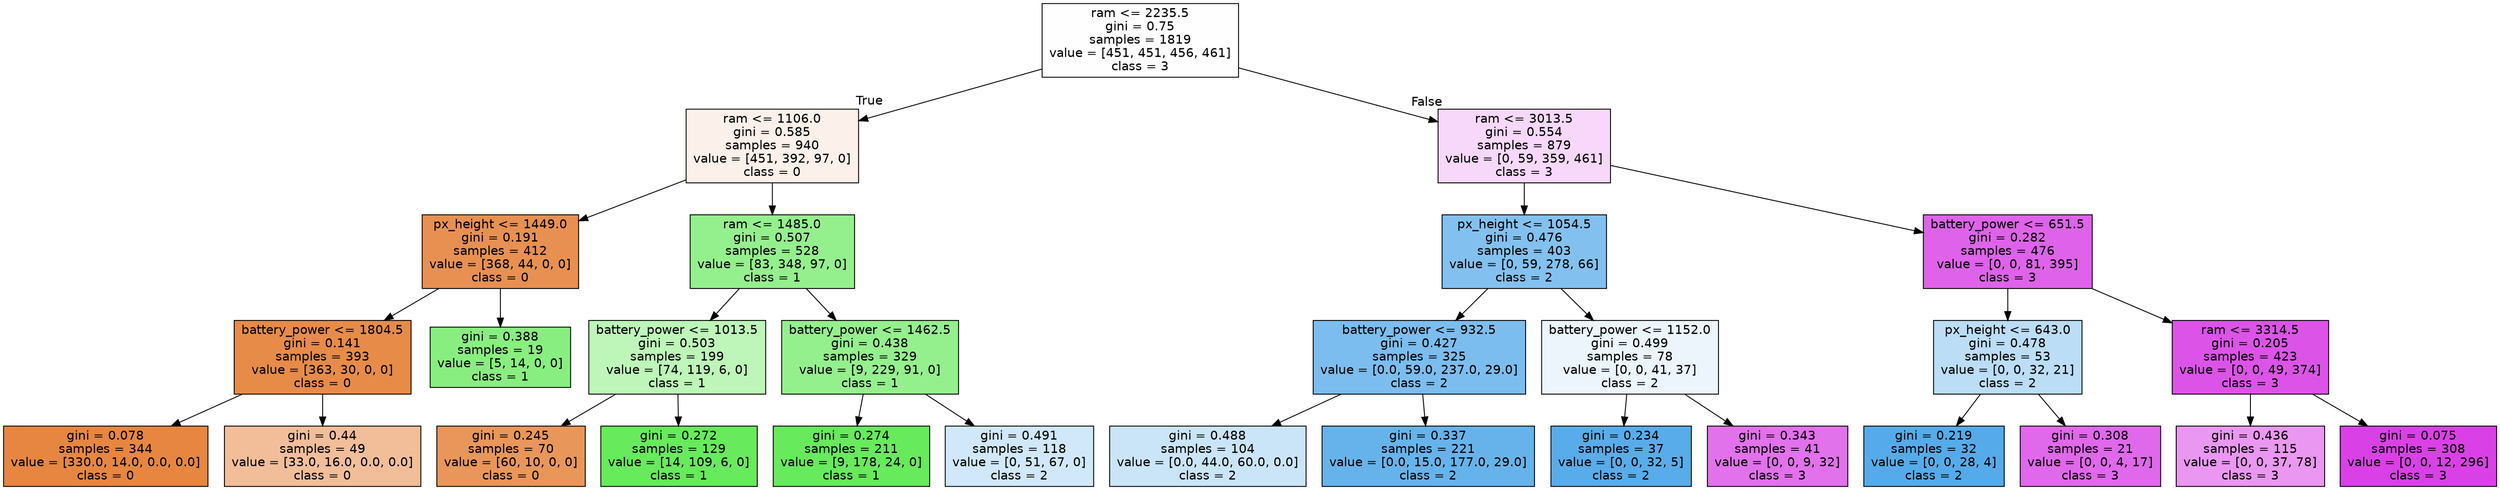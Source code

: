 digraph Tree {
node [shape=box, style="filled", color="black", fontname="helvetica"] ;
edge [fontname="helvetica"] ;
0 [label="ram <= 2235.5\ngini = 0.75\nsamples = 1819\nvalue = [451, 451, 456, 461]\nclass = 3", fillcolor="#fffeff"] ;
1 [label="ram <= 1106.0\ngini = 0.585\nsamples = 940\nvalue = [451, 392, 97, 0]\nclass = 0", fillcolor="#fcf1ea"] ;
0 -> 1 [labeldistance=2.5, labelangle=45, headlabel="True"] ;
2 [label="px_height <= 1449.0\ngini = 0.191\nsamples = 412\nvalue = [368, 44, 0, 0]\nclass = 0", fillcolor="#e89051"] ;
1 -> 2 ;
3 [label="battery_power <= 1804.5\ngini = 0.141\nsamples = 393\nvalue = [363, 30, 0, 0]\nclass = 0", fillcolor="#e78b49"] ;
2 -> 3 ;
4 [label="gini = 0.078\nsamples = 344\nvalue = [330.0, 14.0, 0.0, 0.0]\nclass = 0", fillcolor="#e68641"] ;
3 -> 4 ;
5 [label="gini = 0.44\nsamples = 49\nvalue = [33.0, 16.0, 0.0, 0.0]\nclass = 0", fillcolor="#f2be99"] ;
3 -> 5 ;
6 [label="gini = 0.388\nsamples = 19\nvalue = [5, 14, 0, 0]\nclass = 1", fillcolor="#89ee80"] ;
2 -> 6 ;
7 [label="ram <= 1485.0\ngini = 0.507\nsamples = 528\nvalue = [83, 348, 97, 0]\nclass = 1", fillcolor="#94f08c"] ;
1 -> 7 ;
8 [label="battery_power <= 1013.5\ngini = 0.503\nsamples = 199\nvalue = [74, 119, 6, 0]\nclass = 1", fillcolor="#bdf6b8"] ;
7 -> 8 ;
9 [label="gini = 0.245\nsamples = 70\nvalue = [60, 10, 0, 0]\nclass = 0", fillcolor="#e9965a"] ;
8 -> 9 ;
10 [label="gini = 0.272\nsamples = 129\nvalue = [14, 109, 6, 0]\nclass = 1", fillcolor="#67ea5b"] ;
8 -> 10 ;
11 [label="battery_power <= 1462.5\ngini = 0.438\nsamples = 329\nvalue = [9, 229, 91, 0]\nclass = 1", fillcolor="#94f08c"] ;
7 -> 11 ;
12 [label="gini = 0.274\nsamples = 211\nvalue = [9, 178, 24, 0]\nclass = 1", fillcolor="#67ea5c"] ;
11 -> 12 ;
13 [label="gini = 0.491\nsamples = 118\nvalue = [0, 51, 67, 0]\nclass = 2", fillcolor="#d0e8f9"] ;
11 -> 13 ;
14 [label="ram <= 3013.5\ngini = 0.554\nsamples = 879\nvalue = [0, 59, 359, 461]\nclass = 3", fillcolor="#f7d8fa"] ;
0 -> 14 [labeldistance=2.5, labelangle=-45, headlabel="False"] ;
15 [label="px_height <= 1054.5\ngini = 0.476\nsamples = 403\nvalue = [0, 59, 278, 66]\nclass = 2", fillcolor="#82c1ef"] ;
14 -> 15 ;
16 [label="battery_power <= 932.5\ngini = 0.427\nsamples = 325\nvalue = [0.0, 59.0, 237.0, 29.0]\nclass = 2", fillcolor="#7bbdee"] ;
15 -> 16 ;
17 [label="gini = 0.488\nsamples = 104\nvalue = [0.0, 44.0, 60.0, 0.0]\nclass = 2", fillcolor="#cae5f8"] ;
16 -> 17 ;
18 [label="gini = 0.337\nsamples = 221\nvalue = [0.0, 15.0, 177.0, 29.0]\nclass = 2", fillcolor="#66b3eb"] ;
16 -> 18 ;
19 [label="battery_power <= 1152.0\ngini = 0.499\nsamples = 78\nvalue = [0, 0, 41, 37]\nclass = 2", fillcolor="#ecf5fc"] ;
15 -> 19 ;
20 [label="gini = 0.234\nsamples = 37\nvalue = [0, 0, 32, 5]\nclass = 2", fillcolor="#58ace9"] ;
19 -> 20 ;
21 [label="gini = 0.343\nsamples = 41\nvalue = [0, 0, 9, 32]\nclass = 3", fillcolor="#e271ec"] ;
19 -> 21 ;
22 [label="battery_power <= 651.5\ngini = 0.282\nsamples = 476\nvalue = [0, 0, 81, 395]\nclass = 3", fillcolor="#df62ea"] ;
14 -> 22 ;
23 [label="px_height <= 643.0\ngini = 0.478\nsamples = 53\nvalue = [0, 0, 32, 21]\nclass = 2", fillcolor="#bbddf6"] ;
22 -> 23 ;
24 [label="gini = 0.219\nsamples = 32\nvalue = [0, 0, 28, 4]\nclass = 2", fillcolor="#55abe9"] ;
23 -> 24 ;
25 [label="gini = 0.308\nsamples = 21\nvalue = [0, 0, 4, 17]\nclass = 3", fillcolor="#e068eb"] ;
23 -> 25 ;
26 [label="ram <= 3314.5\ngini = 0.205\nsamples = 423\nvalue = [0, 0, 49, 374]\nclass = 3", fillcolor="#dc53e8"] ;
22 -> 26 ;
27 [label="gini = 0.436\nsamples = 115\nvalue = [0, 0, 37, 78]\nclass = 3", fillcolor="#ea97f1"] ;
26 -> 27 ;
28 [label="gini = 0.075\nsamples = 308\nvalue = [0, 0, 12, 296]\nclass = 3", fillcolor="#d941e6"] ;
26 -> 28 ;
}